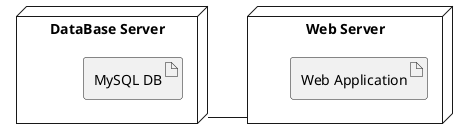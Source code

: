 @startuml

skinparam linetype ortho

node "DataBase Server" as DB {
  artifact "MySQL DB"
}

node "Web Server" as webServer {
  artifact "Web Application"
}

DB -r-- webServer

@enduml